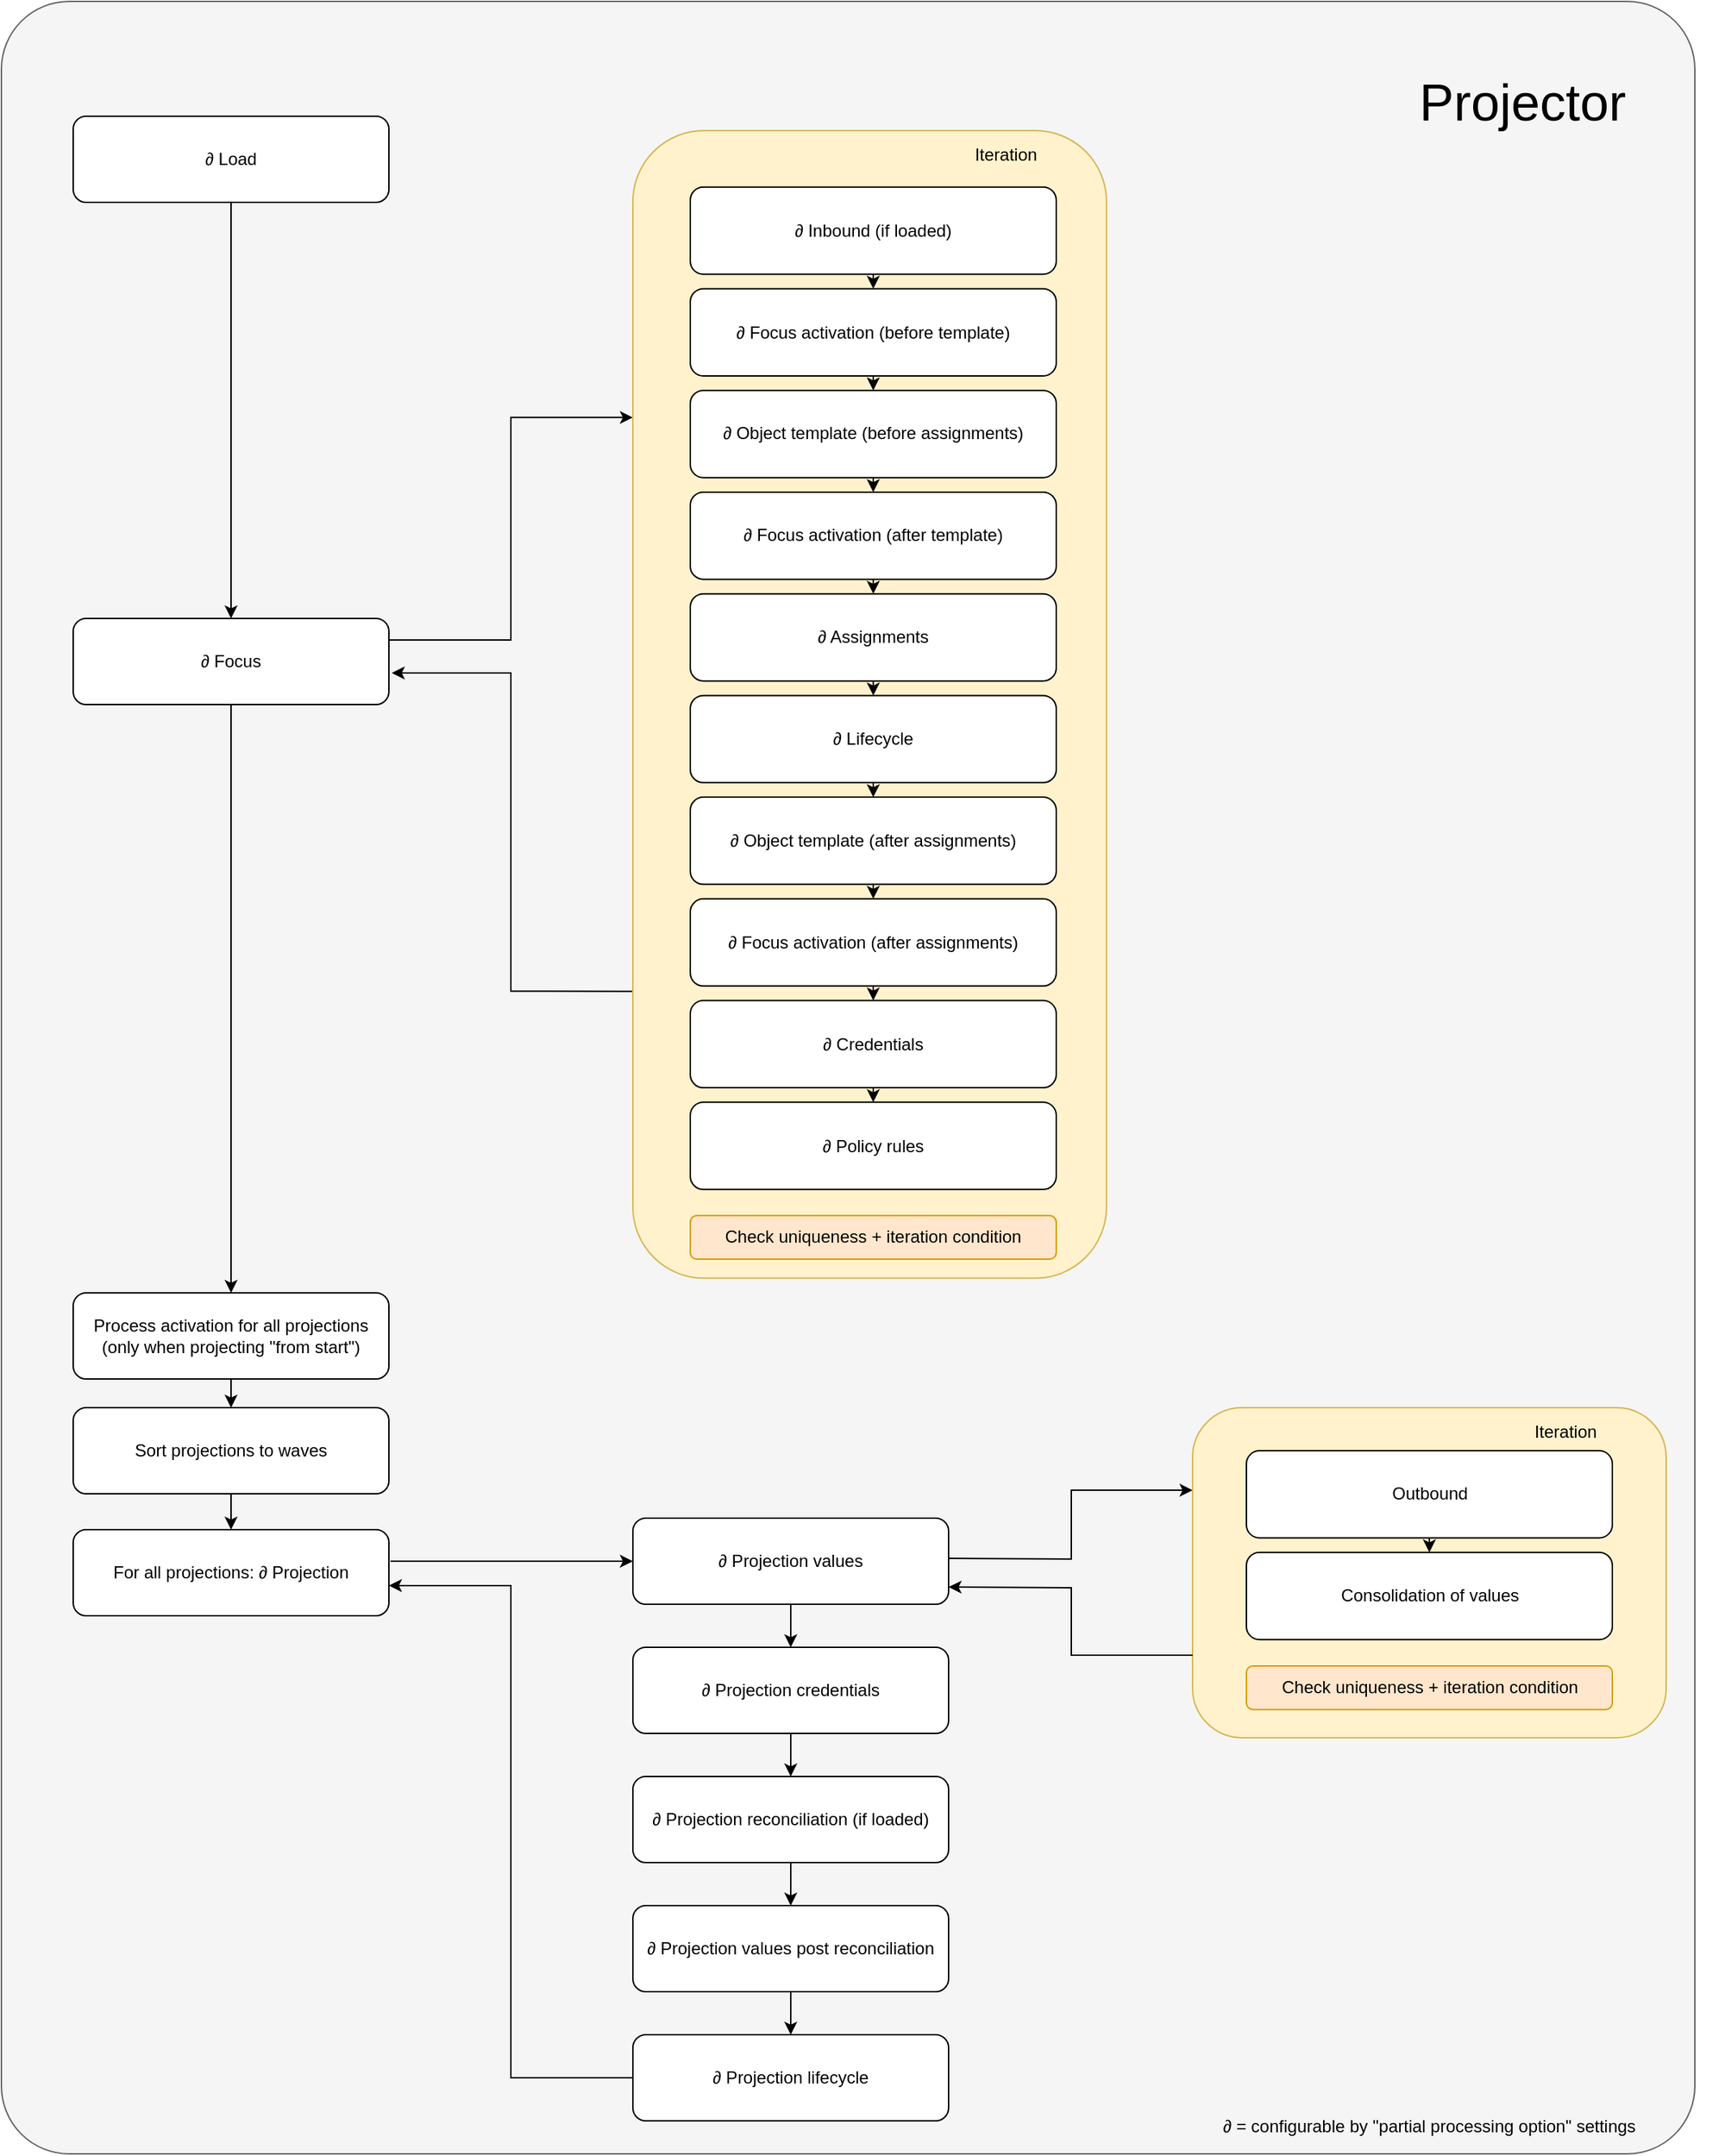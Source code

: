 <mxfile version="13.3.5" type="device" pages="3"><diagram id="obdFa9iFQRkvM_pcALxn" name="Projector"><mxGraphModel dx="2062" dy="2009" grid="1" gridSize="10" guides="1" tooltips="1" connect="1" arrows="1" fold="1" page="1" pageScale="1" pageWidth="1169" pageHeight="827" math="1" shadow="0"><root><mxCell id="0"/><mxCell id="1" parent="0"/><mxCell id="uuI-dw70wpJlVS4JJ8Do-98" value="" style="rounded=1;whiteSpace=wrap;html=1;fillColor=#f5f5f5;strokeColor=#666666;fontColor=#333333;arcSize=4;" parent="1" vertex="1"><mxGeometry x="20" y="-230" width="1180" height="1500" as="geometry"/></mxCell><mxCell id="uuI-dw70wpJlVS4JJ8Do-31" style="edgeStyle=orthogonalEdgeStyle;rounded=0;orthogonalLoop=1;jettySize=auto;html=1;exitX=0.5;exitY=1;exitDx=0;exitDy=0;entryX=0.5;entryY=0;entryDx=0;entryDy=0;" parent="1" source="NQfGy0NSz08ZfzzRO2TQ-1" target="uuI-dw70wpJlVS4JJ8Do-2" edge="1"><mxGeometry relative="1" as="geometry"/></mxCell><object label="∂ Load" method="contextLoader.load" id="NQfGy0NSz08ZfzzRO2TQ-1"><mxCell style="rounded=1;whiteSpace=wrap;html=1;" parent="1" vertex="1"><mxGeometry x="70" y="-150" width="220" height="60" as="geometry"/></mxCell></object><mxCell id="uuI-dw70wpJlVS4JJ8Do-36" style="edgeStyle=orthogonalEdgeStyle;rounded=0;orthogonalLoop=1;jettySize=auto;html=1;entryX=0;entryY=0.25;entryDx=0;entryDy=0;exitX=1;exitY=0.25;exitDx=0;exitDy=0;" parent="1" source="uuI-dw70wpJlVS4JJ8Do-2" target="uuI-dw70wpJlVS4JJ8Do-32" edge="1"><mxGeometry relative="1" as="geometry"/></mxCell><mxCell id="uuI-dw70wpJlVS4JJ8Do-94" style="edgeStyle=orthogonalEdgeStyle;rounded=0;orthogonalLoop=1;jettySize=auto;html=1;exitX=0.5;exitY=1;exitDx=0;exitDy=0;entryX=0.5;entryY=0;entryDx=0;entryDy=0;" parent="1" source="uuI-dw70wpJlVS4JJ8Do-2" target="uuI-dw70wpJlVS4JJ8Do-42" edge="1"><mxGeometry relative="1" as="geometry"/></mxCell><object label="∂ Focus" method="focusProcessor.processFocus" id="uuI-dw70wpJlVS4JJ8Do-2"><mxCell style="rounded=1;whiteSpace=wrap;html=1;" parent="1" vertex="1"><mxGeometry x="70" y="200" width="220" height="60" as="geometry"/></mxCell></object><mxCell id="uuI-dw70wpJlVS4JJ8Do-96" style="edgeStyle=orthogonalEdgeStyle;rounded=0;orthogonalLoop=1;jettySize=auto;html=1;exitX=0.5;exitY=1;exitDx=0;exitDy=0;entryX=0.5;entryY=0;entryDx=0;entryDy=0;" parent="1" source="uuI-dw70wpJlVS4JJ8Do-3" target="uuI-dw70wpJlVS4JJ8Do-6" edge="1"><mxGeometry relative="1" as="geometry"/></mxCell><object label="Sort projections to waves" method="focusProcessor.processFocus" id="uuI-dw70wpJlVS4JJ8Do-3"><mxCell style="rounded=1;whiteSpace=wrap;html=1;" parent="1" vertex="1"><mxGeometry x="70" y="750" width="220" height="60" as="geometry"/></mxCell></object><mxCell id="uuI-dw70wpJlVS4JJ8Do-77" style="edgeStyle=orthogonalEdgeStyle;rounded=0;orthogonalLoop=1;jettySize=auto;html=1;exitX=1.005;exitY=0.367;exitDx=0;exitDy=0;entryX=0;entryY=0.5;entryDx=0;entryDy=0;exitPerimeter=0;" parent="1" source="uuI-dw70wpJlVS4JJ8Do-6" target="uuI-dw70wpJlVS4JJ8Do-43" edge="1"><mxGeometry relative="1" as="geometry"/></mxCell><object label="For all projections: ∂ Projection" method="focusProcessor.processFocus" id="uuI-dw70wpJlVS4JJ8Do-6"><mxCell style="rounded=1;whiteSpace=wrap;html=1;" parent="1" vertex="1"><mxGeometry x="70" y="835" width="220" height="60" as="geometry"/></mxCell></object><mxCell id="uuI-dw70wpJlVS4JJ8Do-37" style="edgeStyle=orthogonalEdgeStyle;rounded=0;orthogonalLoop=1;jettySize=auto;html=1;entryX=1.009;entryY=0.633;entryDx=0;entryDy=0;entryPerimeter=0;exitX=0;exitY=0.75;exitDx=0;exitDy=0;" parent="1" source="uuI-dw70wpJlVS4JJ8Do-32" target="uuI-dw70wpJlVS4JJ8Do-2" edge="1"><mxGeometry relative="1" as="geometry"/></mxCell><mxCell id="uuI-dw70wpJlVS4JJ8Do-39" value="" style="group" parent="1" vertex="1" connectable="0"><mxGeometry x="460" y="-140" width="330" height="820" as="geometry"/></mxCell><mxCell id="uuI-dw70wpJlVS4JJ8Do-35" value="" style="group" parent="uuI-dw70wpJlVS4JJ8Do-39" vertex="1" connectable="0"><mxGeometry width="330" height="820" as="geometry"/></mxCell><object label="" method="focusProcessor.processFocus" id="uuI-dw70wpJlVS4JJ8Do-32"><mxCell style="rounded=1;whiteSpace=wrap;html=1;fillColor=#fff2cc;strokeColor=#d6b656;" parent="uuI-dw70wpJlVS4JJ8Do-35" vertex="1"><mxGeometry width="330" height="799.753" as="geometry"/></mxCell></object><mxCell id="uuI-dw70wpJlVS4JJ8Do-34" value="Iteration" style="text;html=1;strokeColor=none;fillColor=none;align=center;verticalAlign=middle;whiteSpace=wrap;rounded=0;" parent="uuI-dw70wpJlVS4JJ8Do-35" vertex="1"><mxGeometry x="240" y="7" width="40" height="20.247" as="geometry"/></mxCell><mxCell id="uuI-dw70wpJlVS4JJ8Do-33" style="edgeStyle=orthogonalEdgeStyle;rounded=0;orthogonalLoop=1;jettySize=auto;html=1;exitX=0.5;exitY=1;exitDx=0;exitDy=0;" parent="uuI-dw70wpJlVS4JJ8Do-35" source="uuI-dw70wpJlVS4JJ8Do-32" target="uuI-dw70wpJlVS4JJ8Do-32" edge="1"><mxGeometry relative="1" as="geometry"/></mxCell><object label="Check uniqueness + iteration condition" method="focusProcessor.processFocus" id="uuI-dw70wpJlVS4JJ8Do-40"><mxCell style="rounded=1;whiteSpace=wrap;html=1;fillColor=#ffe6cc;strokeColor=#d79b00;" parent="uuI-dw70wpJlVS4JJ8Do-35" vertex="1"><mxGeometry x="40" y="756.136" width="255" height="30.37" as="geometry"/></mxCell></object><object label="∂ Inbound (if loaded)" method="focusProcessor.processFocus" id="uuI-dw70wpJlVS4JJ8Do-9"><mxCell style="rounded=1;whiteSpace=wrap;html=1;" parent="uuI-dw70wpJlVS4JJ8Do-39" vertex="1"><mxGeometry x="40" y="39.37" width="255" height="60.741" as="geometry"/></mxCell></object><object label="∂ Assignments" method="focusProcessor.processFocus" id="uuI-dw70wpJlVS4JJ8Do-10"><mxCell style="rounded=1;whiteSpace=wrap;html=1;" parent="uuI-dw70wpJlVS4JJ8Do-39" vertex="1"><mxGeometry x="40" y="322.827" width="255" height="60.741" as="geometry"/></mxCell></object><object label="∂ Object template (before assignments)" method="focusProcessor.processFocus" id="uuI-dw70wpJlVS4JJ8Do-11"><mxCell style="rounded=1;whiteSpace=wrap;html=1;" parent="uuI-dw70wpJlVS4JJ8Do-39" vertex="1"><mxGeometry x="40" y="181.099" width="255" height="60.741" as="geometry"/></mxCell></object><object label="∂ Focus activation (before template)" method="focusProcessor.processFocus" id="uuI-dw70wpJlVS4JJ8Do-12"><mxCell style="rounded=1;whiteSpace=wrap;html=1;" parent="uuI-dw70wpJlVS4JJ8Do-39" vertex="1"><mxGeometry x="40" y="110.235" width="255" height="60.741" as="geometry"/></mxCell></object><object label="∂ Focus activation (after template)" method="focusProcessor.processFocus" id="uuI-dw70wpJlVS4JJ8Do-13"><mxCell style="rounded=1;whiteSpace=wrap;html=1;" parent="uuI-dw70wpJlVS4JJ8Do-39" vertex="1"><mxGeometry x="40" y="251.963" width="255" height="60.741" as="geometry"/></mxCell></object><object label="∂ Lifecycle" method="focusProcessor.processFocus" id="uuI-dw70wpJlVS4JJ8Do-14"><mxCell style="rounded=1;whiteSpace=wrap;html=1;" parent="uuI-dw70wpJlVS4JJ8Do-39" vertex="1"><mxGeometry x="40" y="393.691" width="255" height="60.741" as="geometry"/></mxCell></object><object label="∂ Object template (after assignments)" method="focusProcessor.processFocus" id="uuI-dw70wpJlVS4JJ8Do-15"><mxCell style="rounded=1;whiteSpace=wrap;html=1;" parent="uuI-dw70wpJlVS4JJ8Do-39" vertex="1"><mxGeometry x="40" y="464.556" width="255" height="60.741" as="geometry"/></mxCell></object><object label="∂ Focus activation (after assignments)" method="focusProcessor.processFocus" id="uuI-dw70wpJlVS4JJ8Do-16"><mxCell style="rounded=1;whiteSpace=wrap;html=1;" parent="uuI-dw70wpJlVS4JJ8Do-39" vertex="1"><mxGeometry x="40" y="535.42" width="255" height="60.741" as="geometry"/></mxCell></object><object label="∂ Credentials" method="focusProcessor.processFocus" id="uuI-dw70wpJlVS4JJ8Do-18"><mxCell style="rounded=1;whiteSpace=wrap;html=1;" parent="uuI-dw70wpJlVS4JJ8Do-39" vertex="1"><mxGeometry x="40" y="606.284" width="255" height="60.741" as="geometry"/></mxCell></object><object label="∂ Policy rules" method="focusProcessor.processFocus" id="uuI-dw70wpJlVS4JJ8Do-19"><mxCell style="rounded=1;whiteSpace=wrap;html=1;" parent="uuI-dw70wpJlVS4JJ8Do-39" vertex="1"><mxGeometry x="40" y="677.148" width="255" height="60.741" as="geometry"/></mxCell></object><mxCell id="uuI-dw70wpJlVS4JJ8Do-21" style="edgeStyle=orthogonalEdgeStyle;rounded=0;orthogonalLoop=1;jettySize=auto;html=1;exitX=0.5;exitY=1;exitDx=0;exitDy=0;entryX=0.5;entryY=0;entryDx=0;entryDy=0;" parent="uuI-dw70wpJlVS4JJ8Do-39" source="uuI-dw70wpJlVS4JJ8Do-9" target="uuI-dw70wpJlVS4JJ8Do-12" edge="1"><mxGeometry relative="1" as="geometry"/></mxCell><mxCell id="uuI-dw70wpJlVS4JJ8Do-22" style="edgeStyle=orthogonalEdgeStyle;rounded=0;orthogonalLoop=1;jettySize=auto;html=1;exitX=0.5;exitY=1;exitDx=0;exitDy=0;entryX=0.5;entryY=0;entryDx=0;entryDy=0;" parent="uuI-dw70wpJlVS4JJ8Do-39" source="uuI-dw70wpJlVS4JJ8Do-12" target="uuI-dw70wpJlVS4JJ8Do-11" edge="1"><mxGeometry relative="1" as="geometry"/></mxCell><mxCell id="uuI-dw70wpJlVS4JJ8Do-23" style="edgeStyle=orthogonalEdgeStyle;rounded=0;orthogonalLoop=1;jettySize=auto;html=1;exitX=0.5;exitY=1;exitDx=0;exitDy=0;entryX=0.5;entryY=0;entryDx=0;entryDy=0;" parent="uuI-dw70wpJlVS4JJ8Do-39" source="uuI-dw70wpJlVS4JJ8Do-11" target="uuI-dw70wpJlVS4JJ8Do-13" edge="1"><mxGeometry relative="1" as="geometry"/></mxCell><mxCell id="uuI-dw70wpJlVS4JJ8Do-24" style="edgeStyle=orthogonalEdgeStyle;rounded=0;orthogonalLoop=1;jettySize=auto;html=1;exitX=0.5;exitY=1;exitDx=0;exitDy=0;entryX=0.5;entryY=0;entryDx=0;entryDy=0;" parent="uuI-dw70wpJlVS4JJ8Do-39" source="uuI-dw70wpJlVS4JJ8Do-13" target="uuI-dw70wpJlVS4JJ8Do-10" edge="1"><mxGeometry relative="1" as="geometry"/></mxCell><mxCell id="uuI-dw70wpJlVS4JJ8Do-25" style="edgeStyle=orthogonalEdgeStyle;rounded=0;orthogonalLoop=1;jettySize=auto;html=1;exitX=0.5;exitY=1;exitDx=0;exitDy=0;entryX=0.5;entryY=0;entryDx=0;entryDy=0;" parent="uuI-dw70wpJlVS4JJ8Do-39" source="uuI-dw70wpJlVS4JJ8Do-10" target="uuI-dw70wpJlVS4JJ8Do-14" edge="1"><mxGeometry relative="1" as="geometry"/></mxCell><mxCell id="uuI-dw70wpJlVS4JJ8Do-26" style="edgeStyle=orthogonalEdgeStyle;rounded=0;orthogonalLoop=1;jettySize=auto;html=1;exitX=0.5;exitY=1;exitDx=0;exitDy=0;entryX=0.5;entryY=0;entryDx=0;entryDy=0;" parent="uuI-dw70wpJlVS4JJ8Do-39" source="uuI-dw70wpJlVS4JJ8Do-14" target="uuI-dw70wpJlVS4JJ8Do-15" edge="1"><mxGeometry relative="1" as="geometry"/></mxCell><mxCell id="uuI-dw70wpJlVS4JJ8Do-27" style="edgeStyle=orthogonalEdgeStyle;rounded=0;orthogonalLoop=1;jettySize=auto;html=1;exitX=0.5;exitY=1;exitDx=0;exitDy=0;entryX=0.5;entryY=0;entryDx=0;entryDy=0;" parent="uuI-dw70wpJlVS4JJ8Do-39" source="uuI-dw70wpJlVS4JJ8Do-15" target="uuI-dw70wpJlVS4JJ8Do-16" edge="1"><mxGeometry relative="1" as="geometry"/></mxCell><mxCell id="uuI-dw70wpJlVS4JJ8Do-28" style="edgeStyle=orthogonalEdgeStyle;rounded=0;orthogonalLoop=1;jettySize=auto;html=1;exitX=0.5;exitY=1;exitDx=0;exitDy=0;entryX=0.5;entryY=0;entryDx=0;entryDy=0;" parent="uuI-dw70wpJlVS4JJ8Do-39" source="uuI-dw70wpJlVS4JJ8Do-16" target="uuI-dw70wpJlVS4JJ8Do-18" edge="1"><mxGeometry relative="1" as="geometry"/></mxCell><mxCell id="uuI-dw70wpJlVS4JJ8Do-29" style="edgeStyle=orthogonalEdgeStyle;rounded=0;orthogonalLoop=1;jettySize=auto;html=1;exitX=0.5;exitY=1;exitDx=0;exitDy=0;entryX=0.5;entryY=0;entryDx=0;entryDy=0;" parent="uuI-dw70wpJlVS4JJ8Do-39" source="uuI-dw70wpJlVS4JJ8Do-18" target="uuI-dw70wpJlVS4JJ8Do-19" edge="1"><mxGeometry relative="1" as="geometry"/></mxCell><mxCell id="uuI-dw70wpJlVS4JJ8Do-95" style="edgeStyle=orthogonalEdgeStyle;rounded=0;orthogonalLoop=1;jettySize=auto;html=1;exitX=0.5;exitY=1;exitDx=0;exitDy=0;entryX=0.5;entryY=0;entryDx=0;entryDy=0;" parent="1" source="uuI-dw70wpJlVS4JJ8Do-42" target="uuI-dw70wpJlVS4JJ8Do-3" edge="1"><mxGeometry relative="1" as="geometry"/></mxCell><object label="&lt;div&gt;Process activation for all projections&lt;br&gt;(only when projecting &quot;from start&quot;)&lt;br&gt;&lt;/div&gt;" method="focusProcessor.processFocus" id="uuI-dw70wpJlVS4JJ8Do-42"><mxCell style="rounded=1;whiteSpace=wrap;html=1;" parent="1" vertex="1"><mxGeometry x="70" y="670" width="220" height="60" as="geometry"/></mxCell></object><mxCell id="uuI-dw70wpJlVS4JJ8Do-75" style="edgeStyle=orthogonalEdgeStyle;rounded=0;orthogonalLoop=1;jettySize=auto;html=1;entryX=0;entryY=0.25;entryDx=0;entryDy=0;" parent="1" target="uuI-dw70wpJlVS4JJ8Do-46" edge="1"><mxGeometry relative="1" as="geometry"><mxPoint x="680" y="855" as="sourcePoint"/></mxGeometry></mxCell><mxCell id="uuI-dw70wpJlVS4JJ8Do-88" style="edgeStyle=orthogonalEdgeStyle;rounded=0;orthogonalLoop=1;jettySize=auto;html=1;exitX=0.5;exitY=1;exitDx=0;exitDy=0;" parent="1" source="uuI-dw70wpJlVS4JJ8Do-43" target="uuI-dw70wpJlVS4JJ8Do-80" edge="1"><mxGeometry relative="1" as="geometry"/></mxCell><object label="∂ Projection values" method="focusProcessor.processFocus" id="uuI-dw70wpJlVS4JJ8Do-43"><mxCell style="rounded=1;whiteSpace=wrap;html=1;" parent="1" vertex="1"><mxGeometry x="460" y="827" width="220" height="60" as="geometry"/></mxCell></object><mxCell id="uuI-dw70wpJlVS4JJ8Do-74" value="" style="group" parent="1" vertex="1" connectable="0"><mxGeometry x="850" y="750" width="330" height="230" as="geometry"/></mxCell><mxCell id="uuI-dw70wpJlVS4JJ8Do-71" value="" style="group" parent="uuI-dw70wpJlVS4JJ8Do-74" vertex="1" connectable="0"><mxGeometry width="330" height="230" as="geometry"/></mxCell><object label="" method="focusProcessor.processFocus" id="uuI-dw70wpJlVS4JJ8Do-46"><mxCell style="rounded=1;whiteSpace=wrap;html=1;fillColor=#fff2cc;strokeColor=#d6b656;" parent="uuI-dw70wpJlVS4JJ8Do-71" vertex="1"><mxGeometry width="330" height="230" as="geometry"/></mxCell></object><mxCell id="uuI-dw70wpJlVS4JJ8Do-47" value="Iteration" style="text;html=1;strokeColor=none;fillColor=none;align=center;verticalAlign=middle;whiteSpace=wrap;rounded=0;" parent="uuI-dw70wpJlVS4JJ8Do-71" vertex="1"><mxGeometry x="240" y="7" width="40" height="20.247" as="geometry"/></mxCell><object label="Check uniqueness + iteration condition" method="focusProcessor.processFocus" id="uuI-dw70wpJlVS4JJ8Do-49"><mxCell style="rounded=1;whiteSpace=wrap;html=1;fillColor=#ffe6cc;strokeColor=#d79b00;" parent="uuI-dw70wpJlVS4JJ8Do-71" vertex="1"><mxGeometry x="37.5" y="179.996" width="255" height="30.37" as="geometry"/></mxCell></object><mxCell id="uuI-dw70wpJlVS4JJ8Do-48" style="edgeStyle=orthogonalEdgeStyle;rounded=0;orthogonalLoop=1;jettySize=auto;html=1;exitX=0.5;exitY=1;exitDx=0;exitDy=0;" parent="uuI-dw70wpJlVS4JJ8Do-71" source="uuI-dw70wpJlVS4JJ8Do-46" target="uuI-dw70wpJlVS4JJ8Do-46" edge="1"><mxGeometry relative="1" as="geometry"/></mxCell><object label="Outbound" method="focusProcessor.processFocus" id="uuI-dw70wpJlVS4JJ8Do-50"><mxCell style="rounded=1;whiteSpace=wrap;html=1;" parent="uuI-dw70wpJlVS4JJ8Do-71" vertex="1"><mxGeometry x="37.5" y="30.0" width="255" height="60.741" as="geometry"/></mxCell></object><object label="Consolidation of values" method="focusProcessor.processFocus" id="uuI-dw70wpJlVS4JJ8Do-53"><mxCell style="rounded=1;whiteSpace=wrap;html=1;" parent="uuI-dw70wpJlVS4JJ8Do-71" vertex="1"><mxGeometry x="37.5" y="100.865" width="255" height="60.741" as="geometry"/></mxCell></object><mxCell id="uuI-dw70wpJlVS4JJ8Do-60" style="edgeStyle=orthogonalEdgeStyle;rounded=0;orthogonalLoop=1;jettySize=auto;html=1;exitX=0.5;exitY=1;exitDx=0;exitDy=0;entryX=0.5;entryY=0;entryDx=0;entryDy=0;" parent="uuI-dw70wpJlVS4JJ8Do-71" source="uuI-dw70wpJlVS4JJ8Do-50" target="uuI-dw70wpJlVS4JJ8Do-53" edge="1"><mxGeometry relative="1" as="geometry"/></mxCell><mxCell id="uuI-dw70wpJlVS4JJ8Do-76" style="edgeStyle=orthogonalEdgeStyle;rounded=0;orthogonalLoop=1;jettySize=auto;html=1;exitX=0;exitY=0.75;exitDx=0;exitDy=0;" parent="1" source="uuI-dw70wpJlVS4JJ8Do-46" edge="1"><mxGeometry relative="1" as="geometry"><mxPoint x="680" y="875" as="targetPoint"/></mxGeometry></mxCell><mxCell id="uuI-dw70wpJlVS4JJ8Do-92" style="edgeStyle=orthogonalEdgeStyle;rounded=0;orthogonalLoop=1;jettySize=auto;html=1;exitX=0.5;exitY=1;exitDx=0;exitDy=0;entryX=0.5;entryY=0;entryDx=0;entryDy=0;" parent="1" source="uuI-dw70wpJlVS4JJ8Do-78" target="uuI-dw70wpJlVS4JJ8Do-86" edge="1"><mxGeometry relative="1" as="geometry"/></mxCell><object label="∂ Projection reconciliation (if loaded)" method="focusProcessor.processFocus" id="uuI-dw70wpJlVS4JJ8Do-78"><mxCell style="rounded=1;whiteSpace=wrap;html=1;" parent="1" vertex="1"><mxGeometry x="460" y="1007" width="220" height="60" as="geometry"/></mxCell></object><mxCell id="uuI-dw70wpJlVS4JJ8Do-89" style="edgeStyle=orthogonalEdgeStyle;rounded=0;orthogonalLoop=1;jettySize=auto;html=1;exitX=0.5;exitY=1;exitDx=0;exitDy=0;entryX=0.5;entryY=0;entryDx=0;entryDy=0;" parent="1" source="uuI-dw70wpJlVS4JJ8Do-80" target="uuI-dw70wpJlVS4JJ8Do-78" edge="1"><mxGeometry relative="1" as="geometry"/></mxCell><object label="∂ Projection credentials" method="focusProcessor.processFocus" id="uuI-dw70wpJlVS4JJ8Do-80"><mxCell style="rounded=1;whiteSpace=wrap;html=1;" parent="1" vertex="1"><mxGeometry x="460" y="917" width="220" height="60" as="geometry"/></mxCell></object><mxCell id="uuI-dw70wpJlVS4JJ8Do-90" style="edgeStyle=orthogonalEdgeStyle;rounded=0;orthogonalLoop=1;jettySize=auto;html=1;exitX=0.5;exitY=1;exitDx=0;exitDy=0;entryX=0.5;entryY=0;entryDx=0;entryDy=0;" parent="1" source="uuI-dw70wpJlVS4JJ8Do-86" target="uuI-dw70wpJlVS4JJ8Do-87" edge="1"><mxGeometry relative="1" as="geometry"/></mxCell><object label="∂ Projection values post reconciliation" method="focusProcessor.processFocus" id="uuI-dw70wpJlVS4JJ8Do-86"><mxCell style="rounded=1;whiteSpace=wrap;html=1;" parent="1" vertex="1"><mxGeometry x="460" y="1097" width="220" height="60" as="geometry"/></mxCell></object><mxCell id="uuI-dw70wpJlVS4JJ8Do-93" style="edgeStyle=orthogonalEdgeStyle;rounded=0;orthogonalLoop=1;jettySize=auto;html=1;exitX=0;exitY=0.5;exitDx=0;exitDy=0;entryX=1;entryY=0.65;entryDx=0;entryDy=0;entryPerimeter=0;" parent="1" source="uuI-dw70wpJlVS4JJ8Do-87" target="uuI-dw70wpJlVS4JJ8Do-6" edge="1"><mxGeometry relative="1" as="geometry"/></mxCell><object label="∂ Projection lifecycle" method="focusProcessor.processFocus" id="uuI-dw70wpJlVS4JJ8Do-87"><mxCell style="rounded=1;whiteSpace=wrap;html=1;" parent="1" vertex="1"><mxGeometry x="460" y="1187" width="220" height="60" as="geometry"/></mxCell></object><mxCell id="uuI-dw70wpJlVS4JJ8Do-99" value="&lt;font style=&quot;font-size: 36px&quot;&gt;Projector&lt;/font&gt;" style="text;html=1;strokeColor=none;fillColor=none;align=center;verticalAlign=middle;whiteSpace=wrap;rounded=0;" parent="1" vertex="1"><mxGeometry x="940" y="-200" width="280" height="80" as="geometry"/></mxCell><mxCell id="uuI-dw70wpJlVS4JJ8Do-167" value="∂ = configurable by &quot;partial processing option&quot; settings" style="text;html=1;strokeColor=none;fillColor=none;align=center;verticalAlign=middle;whiteSpace=wrap;rounded=0;" parent="1" vertex="1"><mxGeometry x="850" y="1241" width="330" height="20" as="geometry"/></mxCell></root></mxGraphModel></diagram><diagram name="Projector with mappings" id="DQvuyOeqpuSr1vBQfl7Q"><mxGraphModel dx="2062" dy="2009" grid="1" gridSize="10" guides="1" tooltips="1" connect="1" arrows="1" fold="1" page="1" pageScale="1" pageWidth="1169" pageHeight="827" math="1" shadow="0"><root><mxCell id="At6--5v1YiT9gpr1bv_p-0"/><mxCell id="At6--5v1YiT9gpr1bv_p-1" parent="At6--5v1YiT9gpr1bv_p-0"/><mxCell id="At6--5v1YiT9gpr1bv_p-2" value="" style="rounded=1;whiteSpace=wrap;html=1;fillColor=#f5f5f5;strokeColor=#666666;fontColor=#333333;arcSize=4;" vertex="1" parent="At6--5v1YiT9gpr1bv_p-1"><mxGeometry x="20" y="-230" width="1180" height="1500" as="geometry"/></mxCell><mxCell id="At6--5v1YiT9gpr1bv_p-3" style="edgeStyle=orthogonalEdgeStyle;rounded=0;orthogonalLoop=1;jettySize=auto;html=1;exitX=0.5;exitY=1;exitDx=0;exitDy=0;entryX=0.5;entryY=0;entryDx=0;entryDy=0;" edge="1" parent="At6--5v1YiT9gpr1bv_p-1" source="At6--5v1YiT9gpr1bv_p-4" target="At6--5v1YiT9gpr1bv_p-7"><mxGeometry relative="1" as="geometry"/></mxCell><object label="∂ Load" method="contextLoader.load" id="At6--5v1YiT9gpr1bv_p-4"><mxCell style="rounded=1;whiteSpace=wrap;html=1;" vertex="1" parent="At6--5v1YiT9gpr1bv_p-1"><mxGeometry x="70" y="-150" width="220" height="60" as="geometry"/></mxCell></object><mxCell id="At6--5v1YiT9gpr1bv_p-5" style="edgeStyle=orthogonalEdgeStyle;rounded=0;orthogonalLoop=1;jettySize=auto;html=1;entryX=0;entryY=0.25;entryDx=0;entryDy=0;exitX=1;exitY=0.25;exitDx=0;exitDy=0;" edge="1" parent="At6--5v1YiT9gpr1bv_p-1" source="At6--5v1YiT9gpr1bv_p-7" target="At6--5v1YiT9gpr1bv_p-15"><mxGeometry relative="1" as="geometry"/></mxCell><mxCell id="At6--5v1YiT9gpr1bv_p-6" style="edgeStyle=orthogonalEdgeStyle;rounded=0;orthogonalLoop=1;jettySize=auto;html=1;exitX=0.5;exitY=1;exitDx=0;exitDy=0;entryX=0.5;entryY=0;entryDx=0;entryDy=0;" edge="1" parent="At6--5v1YiT9gpr1bv_p-1" source="At6--5v1YiT9gpr1bv_p-7" target="At6--5v1YiT9gpr1bv_p-39"><mxGeometry relative="1" as="geometry"/></mxCell><object label="∂ Focus" method="focusProcessor.processFocus" id="At6--5v1YiT9gpr1bv_p-7"><mxCell style="rounded=1;whiteSpace=wrap;html=1;" vertex="1" parent="At6--5v1YiT9gpr1bv_p-1"><mxGeometry x="70" y="200" width="220" height="60" as="geometry"/></mxCell></object><mxCell id="At6--5v1YiT9gpr1bv_p-8" style="edgeStyle=orthogonalEdgeStyle;rounded=0;orthogonalLoop=1;jettySize=auto;html=1;exitX=0.5;exitY=1;exitDx=0;exitDy=0;entryX=0.5;entryY=0;entryDx=0;entryDy=0;" edge="1" parent="At6--5v1YiT9gpr1bv_p-1" source="At6--5v1YiT9gpr1bv_p-9" target="At6--5v1YiT9gpr1bv_p-11"><mxGeometry relative="1" as="geometry"/></mxCell><object label="Sort projections to waves" method="focusProcessor.processFocus" id="At6--5v1YiT9gpr1bv_p-9"><mxCell style="rounded=1;whiteSpace=wrap;html=1;" vertex="1" parent="At6--5v1YiT9gpr1bv_p-1"><mxGeometry x="70" y="750" width="220" height="60" as="geometry"/></mxCell></object><mxCell id="At6--5v1YiT9gpr1bv_p-10" style="edgeStyle=orthogonalEdgeStyle;rounded=0;orthogonalLoop=1;jettySize=auto;html=1;exitX=1.005;exitY=0.367;exitDx=0;exitDy=0;entryX=0;entryY=0.5;entryDx=0;entryDy=0;exitPerimeter=0;" edge="1" parent="At6--5v1YiT9gpr1bv_p-1" source="At6--5v1YiT9gpr1bv_p-11" target="At6--5v1YiT9gpr1bv_p-42"><mxGeometry relative="1" as="geometry"/></mxCell><object label="For all projections: ∂ Projection" method="focusProcessor.processFocus" id="At6--5v1YiT9gpr1bv_p-11"><mxCell style="rounded=1;whiteSpace=wrap;html=1;" vertex="1" parent="At6--5v1YiT9gpr1bv_p-1"><mxGeometry x="70" y="835" width="220" height="60" as="geometry"/></mxCell></object><mxCell id="At6--5v1YiT9gpr1bv_p-12" style="edgeStyle=orthogonalEdgeStyle;rounded=0;orthogonalLoop=1;jettySize=auto;html=1;entryX=1.009;entryY=0.633;entryDx=0;entryDy=0;entryPerimeter=0;exitX=0;exitY=0.75;exitDx=0;exitDy=0;" edge="1" parent="At6--5v1YiT9gpr1bv_p-1" source="At6--5v1YiT9gpr1bv_p-15" target="At6--5v1YiT9gpr1bv_p-7"><mxGeometry relative="1" as="geometry"/></mxCell><mxCell id="At6--5v1YiT9gpr1bv_p-13" value="" style="group" vertex="1" connectable="0" parent="At6--5v1YiT9gpr1bv_p-1"><mxGeometry x="460" y="-140" width="330" height="820" as="geometry"/></mxCell><mxCell id="At6--5v1YiT9gpr1bv_p-14" value="" style="group" vertex="1" connectable="0" parent="At6--5v1YiT9gpr1bv_p-13"><mxGeometry width="330" height="820" as="geometry"/></mxCell><object label="" method="focusProcessor.processFocus" id="At6--5v1YiT9gpr1bv_p-15"><mxCell style="rounded=1;whiteSpace=wrap;html=1;fillColor=#fff2cc;strokeColor=#d6b656;" vertex="1" parent="At6--5v1YiT9gpr1bv_p-14"><mxGeometry width="330" height="799.753" as="geometry"/></mxCell></object><mxCell id="At6--5v1YiT9gpr1bv_p-16" value="Iteration" style="text;html=1;strokeColor=none;fillColor=none;align=center;verticalAlign=middle;whiteSpace=wrap;rounded=0;" vertex="1" parent="At6--5v1YiT9gpr1bv_p-14"><mxGeometry x="240" y="7" width="40" height="20.247" as="geometry"/></mxCell><mxCell id="At6--5v1YiT9gpr1bv_p-17" style="edgeStyle=orthogonalEdgeStyle;rounded=0;orthogonalLoop=1;jettySize=auto;html=1;exitX=0.5;exitY=1;exitDx=0;exitDy=0;" edge="1" parent="At6--5v1YiT9gpr1bv_p-14" source="At6--5v1YiT9gpr1bv_p-15" target="At6--5v1YiT9gpr1bv_p-15"><mxGeometry relative="1" as="geometry"/></mxCell><object label="Check uniqueness + iteration condition" method="focusProcessor.processFocus" id="At6--5v1YiT9gpr1bv_p-18"><mxCell style="rounded=1;whiteSpace=wrap;html=1;fillColor=#ffe6cc;strokeColor=#d79b00;" vertex="1" parent="At6--5v1YiT9gpr1bv_p-14"><mxGeometry x="40" y="756.136" width="255" height="30.37" as="geometry"/></mxCell></object><object label="∂ Inbound (if loaded)" method="focusProcessor.processFocus" id="At6--5v1YiT9gpr1bv_p-19"><mxCell style="rounded=1;whiteSpace=wrap;html=1;" vertex="1" parent="At6--5v1YiT9gpr1bv_p-13"><mxGeometry x="40" y="39.37" width="255" height="60.741" as="geometry"/></mxCell></object><object label="∂ Assignments" method="focusProcessor.processFocus" id="At6--5v1YiT9gpr1bv_p-20"><mxCell style="rounded=1;whiteSpace=wrap;html=1;" vertex="1" parent="At6--5v1YiT9gpr1bv_p-13"><mxGeometry x="40" y="322.827" width="255" height="60.741" as="geometry"/></mxCell></object><object label="∂ Object template (before assignments)" method="focusProcessor.processFocus" id="At6--5v1YiT9gpr1bv_p-21"><mxCell style="rounded=1;whiteSpace=wrap;html=1;" vertex="1" parent="At6--5v1YiT9gpr1bv_p-13"><mxGeometry x="40" y="181.099" width="255" height="60.741" as="geometry"/></mxCell></object><object label="∂ Focus activation (before template)" method="focusProcessor.processFocus" id="At6--5v1YiT9gpr1bv_p-22"><mxCell style="rounded=1;whiteSpace=wrap;html=1;" vertex="1" parent="At6--5v1YiT9gpr1bv_p-13"><mxGeometry x="40" y="110.235" width="255" height="60.741" as="geometry"/></mxCell></object><object label="∂ Focus activation (after template)" method="focusProcessor.processFocus" id="At6--5v1YiT9gpr1bv_p-23"><mxCell style="rounded=1;whiteSpace=wrap;html=1;" vertex="1" parent="At6--5v1YiT9gpr1bv_p-13"><mxGeometry x="40" y="251.963" width="255" height="60.741" as="geometry"/></mxCell></object><object label="∂ Lifecycle" method="focusProcessor.processFocus" id="At6--5v1YiT9gpr1bv_p-24"><mxCell style="rounded=1;whiteSpace=wrap;html=1;" vertex="1" parent="At6--5v1YiT9gpr1bv_p-13"><mxGeometry x="40" y="393.691" width="255" height="60.741" as="geometry"/></mxCell></object><object label="∂ Object template (after assignments)" method="focusProcessor.processFocus" id="At6--5v1YiT9gpr1bv_p-25"><mxCell style="rounded=1;whiteSpace=wrap;html=1;" vertex="1" parent="At6--5v1YiT9gpr1bv_p-13"><mxGeometry x="40" y="464.556" width="255" height="60.741" as="geometry"/></mxCell></object><object label="∂ Focus activation (after assignments)" method="focusProcessor.processFocus" id="At6--5v1YiT9gpr1bv_p-26"><mxCell style="rounded=1;whiteSpace=wrap;html=1;" vertex="1" parent="At6--5v1YiT9gpr1bv_p-13"><mxGeometry x="40" y="535.42" width="255" height="60.741" as="geometry"/></mxCell></object><object label="∂ Credentials" method="focusProcessor.processFocus" id="At6--5v1YiT9gpr1bv_p-27"><mxCell style="rounded=1;whiteSpace=wrap;html=1;" vertex="1" parent="At6--5v1YiT9gpr1bv_p-13"><mxGeometry x="40" y="606.284" width="255" height="60.741" as="geometry"/></mxCell></object><object label="∂ Policy rules" method="focusProcessor.processFocus" id="At6--5v1YiT9gpr1bv_p-28"><mxCell style="rounded=1;whiteSpace=wrap;html=1;" vertex="1" parent="At6--5v1YiT9gpr1bv_p-13"><mxGeometry x="40" y="677.148" width="255" height="60.741" as="geometry"/></mxCell></object><mxCell id="At6--5v1YiT9gpr1bv_p-29" style="edgeStyle=orthogonalEdgeStyle;rounded=0;orthogonalLoop=1;jettySize=auto;html=1;exitX=0.5;exitY=1;exitDx=0;exitDy=0;entryX=0.5;entryY=0;entryDx=0;entryDy=0;" edge="1" parent="At6--5v1YiT9gpr1bv_p-13" source="At6--5v1YiT9gpr1bv_p-19" target="At6--5v1YiT9gpr1bv_p-22"><mxGeometry relative="1" as="geometry"/></mxCell><mxCell id="At6--5v1YiT9gpr1bv_p-30" style="edgeStyle=orthogonalEdgeStyle;rounded=0;orthogonalLoop=1;jettySize=auto;html=1;exitX=0.5;exitY=1;exitDx=0;exitDy=0;entryX=0.5;entryY=0;entryDx=0;entryDy=0;" edge="1" parent="At6--5v1YiT9gpr1bv_p-13" source="At6--5v1YiT9gpr1bv_p-22" target="At6--5v1YiT9gpr1bv_p-21"><mxGeometry relative="1" as="geometry"/></mxCell><mxCell id="At6--5v1YiT9gpr1bv_p-31" style="edgeStyle=orthogonalEdgeStyle;rounded=0;orthogonalLoop=1;jettySize=auto;html=1;exitX=0.5;exitY=1;exitDx=0;exitDy=0;entryX=0.5;entryY=0;entryDx=0;entryDy=0;" edge="1" parent="At6--5v1YiT9gpr1bv_p-13" source="At6--5v1YiT9gpr1bv_p-21" target="At6--5v1YiT9gpr1bv_p-23"><mxGeometry relative="1" as="geometry"/></mxCell><mxCell id="At6--5v1YiT9gpr1bv_p-32" style="edgeStyle=orthogonalEdgeStyle;rounded=0;orthogonalLoop=1;jettySize=auto;html=1;exitX=0.5;exitY=1;exitDx=0;exitDy=0;entryX=0.5;entryY=0;entryDx=0;entryDy=0;" edge="1" parent="At6--5v1YiT9gpr1bv_p-13" source="At6--5v1YiT9gpr1bv_p-23" target="At6--5v1YiT9gpr1bv_p-20"><mxGeometry relative="1" as="geometry"/></mxCell><mxCell id="At6--5v1YiT9gpr1bv_p-33" style="edgeStyle=orthogonalEdgeStyle;rounded=0;orthogonalLoop=1;jettySize=auto;html=1;exitX=0.5;exitY=1;exitDx=0;exitDy=0;entryX=0.5;entryY=0;entryDx=0;entryDy=0;" edge="1" parent="At6--5v1YiT9gpr1bv_p-13" source="At6--5v1YiT9gpr1bv_p-20" target="At6--5v1YiT9gpr1bv_p-24"><mxGeometry relative="1" as="geometry"/></mxCell><mxCell id="At6--5v1YiT9gpr1bv_p-34" style="edgeStyle=orthogonalEdgeStyle;rounded=0;orthogonalLoop=1;jettySize=auto;html=1;exitX=0.5;exitY=1;exitDx=0;exitDy=0;entryX=0.5;entryY=0;entryDx=0;entryDy=0;" edge="1" parent="At6--5v1YiT9gpr1bv_p-13" source="At6--5v1YiT9gpr1bv_p-24" target="At6--5v1YiT9gpr1bv_p-25"><mxGeometry relative="1" as="geometry"/></mxCell><mxCell id="At6--5v1YiT9gpr1bv_p-35" style="edgeStyle=orthogonalEdgeStyle;rounded=0;orthogonalLoop=1;jettySize=auto;html=1;exitX=0.5;exitY=1;exitDx=0;exitDy=0;entryX=0.5;entryY=0;entryDx=0;entryDy=0;" edge="1" parent="At6--5v1YiT9gpr1bv_p-13" source="At6--5v1YiT9gpr1bv_p-25" target="At6--5v1YiT9gpr1bv_p-26"><mxGeometry relative="1" as="geometry"/></mxCell><mxCell id="At6--5v1YiT9gpr1bv_p-36" style="edgeStyle=orthogonalEdgeStyle;rounded=0;orthogonalLoop=1;jettySize=auto;html=1;exitX=0.5;exitY=1;exitDx=0;exitDy=0;entryX=0.5;entryY=0;entryDx=0;entryDy=0;" edge="1" parent="At6--5v1YiT9gpr1bv_p-13" source="At6--5v1YiT9gpr1bv_p-26" target="At6--5v1YiT9gpr1bv_p-27"><mxGeometry relative="1" as="geometry"/></mxCell><mxCell id="At6--5v1YiT9gpr1bv_p-37" style="edgeStyle=orthogonalEdgeStyle;rounded=0;orthogonalLoop=1;jettySize=auto;html=1;exitX=0.5;exitY=1;exitDx=0;exitDy=0;entryX=0.5;entryY=0;entryDx=0;entryDy=0;" edge="1" parent="At6--5v1YiT9gpr1bv_p-13" source="At6--5v1YiT9gpr1bv_p-27" target="At6--5v1YiT9gpr1bv_p-28"><mxGeometry relative="1" as="geometry"/></mxCell><mxCell id="At6--5v1YiT9gpr1bv_p-38" style="edgeStyle=orthogonalEdgeStyle;rounded=0;orthogonalLoop=1;jettySize=auto;html=1;exitX=0.5;exitY=1;exitDx=0;exitDy=0;entryX=0.5;entryY=0;entryDx=0;entryDy=0;" edge="1" parent="At6--5v1YiT9gpr1bv_p-1" source="At6--5v1YiT9gpr1bv_p-39" target="At6--5v1YiT9gpr1bv_p-9"><mxGeometry relative="1" as="geometry"/></mxCell><object label="&lt;div&gt;Process activation for all projections&lt;br&gt;(only when projecting &quot;from start&quot;)&lt;br&gt;&lt;/div&gt;" method="focusProcessor.processFocus" id="At6--5v1YiT9gpr1bv_p-39"><mxCell style="rounded=1;whiteSpace=wrap;html=1;" vertex="1" parent="At6--5v1YiT9gpr1bv_p-1"><mxGeometry x="70" y="670" width="220" height="60" as="geometry"/></mxCell></object><mxCell id="At6--5v1YiT9gpr1bv_p-40" style="edgeStyle=orthogonalEdgeStyle;rounded=0;orthogonalLoop=1;jettySize=auto;html=1;entryX=0;entryY=0.25;entryDx=0;entryDy=0;" edge="1" parent="At6--5v1YiT9gpr1bv_p-1" target="At6--5v1YiT9gpr1bv_p-45"><mxGeometry relative="1" as="geometry"><mxPoint x="680" y="855" as="sourcePoint"/></mxGeometry></mxCell><mxCell id="At6--5v1YiT9gpr1bv_p-41" style="edgeStyle=orthogonalEdgeStyle;rounded=0;orthogonalLoop=1;jettySize=auto;html=1;exitX=0.5;exitY=1;exitDx=0;exitDy=0;" edge="1" parent="At6--5v1YiT9gpr1bv_p-1" source="At6--5v1YiT9gpr1bv_p-42" target="At6--5v1YiT9gpr1bv_p-56"><mxGeometry relative="1" as="geometry"/></mxCell><object label="∂ Projection values" method="focusProcessor.processFocus" id="At6--5v1YiT9gpr1bv_p-42"><mxCell style="rounded=1;whiteSpace=wrap;html=1;" vertex="1" parent="At6--5v1YiT9gpr1bv_p-1"><mxGeometry x="460" y="827" width="220" height="60" as="geometry"/></mxCell></object><mxCell id="At6--5v1YiT9gpr1bv_p-43" value="" style="group" vertex="1" connectable="0" parent="At6--5v1YiT9gpr1bv_p-1"><mxGeometry x="850" y="750" width="330" height="230" as="geometry"/></mxCell><mxCell id="At6--5v1YiT9gpr1bv_p-44" value="" style="group" vertex="1" connectable="0" parent="At6--5v1YiT9gpr1bv_p-43"><mxGeometry width="330" height="230" as="geometry"/></mxCell><object label="" method="focusProcessor.processFocus" id="At6--5v1YiT9gpr1bv_p-45"><mxCell style="rounded=1;whiteSpace=wrap;html=1;fillColor=#fff2cc;strokeColor=#d6b656;" vertex="1" parent="At6--5v1YiT9gpr1bv_p-44"><mxGeometry width="330" height="230" as="geometry"/></mxCell></object><mxCell id="At6--5v1YiT9gpr1bv_p-46" value="Iteration" style="text;html=1;strokeColor=none;fillColor=none;align=center;verticalAlign=middle;whiteSpace=wrap;rounded=0;" vertex="1" parent="At6--5v1YiT9gpr1bv_p-44"><mxGeometry x="240" y="7" width="40" height="20.247" as="geometry"/></mxCell><object label="Check uniqueness + iteration condition" method="focusProcessor.processFocus" id="At6--5v1YiT9gpr1bv_p-47"><mxCell style="rounded=1;whiteSpace=wrap;html=1;fillColor=#ffe6cc;strokeColor=#d79b00;" vertex="1" parent="At6--5v1YiT9gpr1bv_p-44"><mxGeometry x="37.5" y="179.996" width="255" height="30.37" as="geometry"/></mxCell></object><mxCell id="At6--5v1YiT9gpr1bv_p-48" style="edgeStyle=orthogonalEdgeStyle;rounded=0;orthogonalLoop=1;jettySize=auto;html=1;exitX=0.5;exitY=1;exitDx=0;exitDy=0;" edge="1" parent="At6--5v1YiT9gpr1bv_p-44" source="At6--5v1YiT9gpr1bv_p-45" target="At6--5v1YiT9gpr1bv_p-45"><mxGeometry relative="1" as="geometry"/></mxCell><object label="Outbound" method="focusProcessor.processFocus" id="At6--5v1YiT9gpr1bv_p-49"><mxCell style="rounded=1;whiteSpace=wrap;html=1;" vertex="1" parent="At6--5v1YiT9gpr1bv_p-44"><mxGeometry x="37.5" y="30.0" width="255" height="60.741" as="geometry"/></mxCell></object><object label="Consolidation of values" method="focusProcessor.processFocus" id="At6--5v1YiT9gpr1bv_p-50"><mxCell style="rounded=1;whiteSpace=wrap;html=1;" vertex="1" parent="At6--5v1YiT9gpr1bv_p-44"><mxGeometry x="37.5" y="100.865" width="255" height="60.741" as="geometry"/></mxCell></object><mxCell id="At6--5v1YiT9gpr1bv_p-51" style="edgeStyle=orthogonalEdgeStyle;rounded=0;orthogonalLoop=1;jettySize=auto;html=1;exitX=0.5;exitY=1;exitDx=0;exitDy=0;entryX=0.5;entryY=0;entryDx=0;entryDy=0;" edge="1" parent="At6--5v1YiT9gpr1bv_p-44" source="At6--5v1YiT9gpr1bv_p-49" target="At6--5v1YiT9gpr1bv_p-50"><mxGeometry relative="1" as="geometry"/></mxCell><mxCell id="At6--5v1YiT9gpr1bv_p-52" style="edgeStyle=orthogonalEdgeStyle;rounded=0;orthogonalLoop=1;jettySize=auto;html=1;exitX=0;exitY=0.75;exitDx=0;exitDy=0;" edge="1" parent="At6--5v1YiT9gpr1bv_p-1" source="At6--5v1YiT9gpr1bv_p-45"><mxGeometry relative="1" as="geometry"><mxPoint x="680" y="875" as="targetPoint"/></mxGeometry></mxCell><mxCell id="At6--5v1YiT9gpr1bv_p-53" style="edgeStyle=orthogonalEdgeStyle;rounded=0;orthogonalLoop=1;jettySize=auto;html=1;exitX=0.5;exitY=1;exitDx=0;exitDy=0;entryX=0.5;entryY=0;entryDx=0;entryDy=0;" edge="1" parent="At6--5v1YiT9gpr1bv_p-1" source="At6--5v1YiT9gpr1bv_p-54" target="At6--5v1YiT9gpr1bv_p-58"><mxGeometry relative="1" as="geometry"/></mxCell><object label="∂ Projection reconciliation (if loaded)" method="focusProcessor.processFocus" id="At6--5v1YiT9gpr1bv_p-54"><mxCell style="rounded=1;whiteSpace=wrap;html=1;" vertex="1" parent="At6--5v1YiT9gpr1bv_p-1"><mxGeometry x="460" y="1007" width="220" height="60" as="geometry"/></mxCell></object><mxCell id="At6--5v1YiT9gpr1bv_p-55" style="edgeStyle=orthogonalEdgeStyle;rounded=0;orthogonalLoop=1;jettySize=auto;html=1;exitX=0.5;exitY=1;exitDx=0;exitDy=0;entryX=0.5;entryY=0;entryDx=0;entryDy=0;" edge="1" parent="At6--5v1YiT9gpr1bv_p-1" source="At6--5v1YiT9gpr1bv_p-56" target="At6--5v1YiT9gpr1bv_p-54"><mxGeometry relative="1" as="geometry"/></mxCell><object label="∂ Projection credentials" method="focusProcessor.processFocus" id="At6--5v1YiT9gpr1bv_p-56"><mxCell style="rounded=1;whiteSpace=wrap;html=1;" vertex="1" parent="At6--5v1YiT9gpr1bv_p-1"><mxGeometry x="460" y="917" width="220" height="60" as="geometry"/></mxCell></object><mxCell id="At6--5v1YiT9gpr1bv_p-57" style="edgeStyle=orthogonalEdgeStyle;rounded=0;orthogonalLoop=1;jettySize=auto;html=1;exitX=0.5;exitY=1;exitDx=0;exitDy=0;entryX=0.5;entryY=0;entryDx=0;entryDy=0;" edge="1" parent="At6--5v1YiT9gpr1bv_p-1" source="At6--5v1YiT9gpr1bv_p-58" target="At6--5v1YiT9gpr1bv_p-60"><mxGeometry relative="1" as="geometry"/></mxCell><object label="∂ Projection values post reconciliation" method="focusProcessor.processFocus" id="At6--5v1YiT9gpr1bv_p-58"><mxCell style="rounded=1;whiteSpace=wrap;html=1;" vertex="1" parent="At6--5v1YiT9gpr1bv_p-1"><mxGeometry x="460" y="1097" width="220" height="60" as="geometry"/></mxCell></object><mxCell id="At6--5v1YiT9gpr1bv_p-59" style="edgeStyle=orthogonalEdgeStyle;rounded=0;orthogonalLoop=1;jettySize=auto;html=1;exitX=0;exitY=0.5;exitDx=0;exitDy=0;entryX=1;entryY=0.65;entryDx=0;entryDy=0;entryPerimeter=0;" edge="1" parent="At6--5v1YiT9gpr1bv_p-1" source="At6--5v1YiT9gpr1bv_p-60" target="At6--5v1YiT9gpr1bv_p-11"><mxGeometry relative="1" as="geometry"/></mxCell><object label="∂ Projection lifecycle" method="focusProcessor.processFocus" id="At6--5v1YiT9gpr1bv_p-60"><mxCell style="rounded=1;whiteSpace=wrap;html=1;" vertex="1" parent="At6--5v1YiT9gpr1bv_p-1"><mxGeometry x="460" y="1187" width="220" height="60" as="geometry"/></mxCell></object><mxCell id="At6--5v1YiT9gpr1bv_p-61" value="&lt;font style=&quot;font-size: 36px&quot;&gt;Projector&lt;/font&gt;" style="text;html=1;strokeColor=none;fillColor=none;align=center;verticalAlign=middle;whiteSpace=wrap;rounded=0;" vertex="1" parent="At6--5v1YiT9gpr1bv_p-1"><mxGeometry x="940" y="-200" width="280" height="80" as="geometry"/></mxCell><mxCell id="At6--5v1YiT9gpr1bv_p-62" value="∂ = configurable by &quot;partial processing option&quot; settings" style="text;html=1;strokeColor=none;fillColor=none;align=center;verticalAlign=middle;whiteSpace=wrap;rounded=0;" vertex="1" parent="At6--5v1YiT9gpr1bv_p-1"><mxGeometry x="850" y="1241" width="330" height="20" as="geometry"/></mxCell></root></mxGraphModel></diagram><diagram id="P2qiiX6ON9DZz2Fn-9GH" name="Clockwork"><mxGraphModel dx="2912" dy="29" grid="1" gridSize="10" guides="1" tooltips="1" connect="1" arrows="1" fold="1" page="1" pageScale="1" pageWidth="850" pageHeight="1100" math="0" shadow="0"><root><mxCell id="qrkTcO3V8lTgFo5oo4Lp-0"/><mxCell id="qrkTcO3V8lTgFo5oo4Lp-1" parent="qrkTcO3V8lTgFo5oo4Lp-0"/><mxCell id="P1XCHBzfiMryWuE6vOKU-0" value="" style="rounded=1;whiteSpace=wrap;html=1;fillColor=#E8E8E8;strokeColor=#666666;fontColor=#333333;arcSize=4;" vertex="1" parent="qrkTcO3V8lTgFo5oo4Lp-1"><mxGeometry x="-200" y="1530" width="1080" height="940" as="geometry"/></mxCell><mxCell id="P1XCHBzfiMryWuE6vOKU-1" value="Final state" style="swimlane;html=1;fontStyle=1;align=center;verticalAlign=middle;childLayout=stackLayout;horizontal=1;startSize=30;horizontalStack=0;resizeParent=0;resizeLast=1;container=0;collapsible=0;rounded=1;arcSize=15;swimlaneFillColor=#F8F8F8;dropTarget=0;" vertex="1" parent="qrkTcO3V8lTgFo5oo4Lp-1"><mxGeometry x="-140" y="2290" width="960" height="130" as="geometry"/></mxCell><mxCell id="P1XCHBzfiMryWuE6vOKU-2" style="edgeStyle=orthogonalEdgeStyle;rounded=0;orthogonalLoop=1;jettySize=auto;html=1;exitX=0.5;exitY=1;exitDx=0;exitDy=0;" edge="1" parent="qrkTcO3V8lTgFo5oo4Lp-1" source="P1XCHBzfiMryWuE6vOKU-3" target="P1XCHBzfiMryWuE6vOKU-1"><mxGeometry relative="1" as="geometry"/></mxCell><mxCell id="P1XCHBzfiMryWuE6vOKU-3" value="Secondary state (after the last execution wave)" style="swimlane;html=1;fontStyle=1;align=center;verticalAlign=middle;childLayout=stackLayout;horizontal=1;startSize=30;horizontalStack=0;resizeParent=0;resizeLast=1;container=0;collapsible=0;rounded=1;arcSize=15;swimlaneFillColor=#F8F8F8;dropTarget=0;" vertex="1" parent="qrkTcO3V8lTgFo5oo4Lp-1"><mxGeometry x="-140" y="2130" width="960" height="130" as="geometry"/></mxCell><mxCell id="P1XCHBzfiMryWuE6vOKU-4" style="edgeStyle=orthogonalEdgeStyle;rounded=0;orthogonalLoop=1;jettySize=auto;html=1;exitX=0.5;exitY=1;exitDx=0;exitDy=0;entryX=0.5;entryY=0;entryDx=0;entryDy=0;" edge="1" parent="qrkTcO3V8lTgFo5oo4Lp-1" source="P1XCHBzfiMryWuE6vOKU-5" target="P1XCHBzfiMryWuE6vOKU-3"><mxGeometry relative="1" as="geometry"/></mxCell><mxCell id="P1XCHBzfiMryWuE6vOKU-5" value="Secondary state (in execution wave)" style="swimlane;html=1;fontStyle=1;align=center;verticalAlign=middle;childLayout=stackLayout;horizontal=1;startSize=30;horizontalStack=0;resizeParent=0;resizeLast=1;container=0;collapsible=0;rounded=1;arcSize=15;swimlaneFillColor=#F8F8F8;dropTarget=0;" vertex="1" parent="qrkTcO3V8lTgFo5oo4Lp-1"><mxGeometry x="-140" y="1970" width="960" height="130" as="geometry"/></mxCell><mxCell id="P1XCHBzfiMryWuE6vOKU-6" style="edgeStyle=orthogonalEdgeStyle;rounded=0;orthogonalLoop=1;jettySize=auto;html=1;exitX=0.5;exitY=1;exitDx=0;exitDy=0;entryX=0.5;entryY=0;entryDx=0;entryDy=0;" edge="1" parent="qrkTcO3V8lTgFo5oo4Lp-1" source="P1XCHBzfiMryWuE6vOKU-7" target="P1XCHBzfiMryWuE6vOKU-5"><mxGeometry relative="1" as="geometry"/></mxCell><mxCell id="P1XCHBzfiMryWuE6vOKU-7" value="Primary state" style="swimlane;html=1;fontStyle=1;align=center;verticalAlign=middle;childLayout=stackLayout;horizontal=1;startSize=30;horizontalStack=0;resizeParent=0;resizeLast=1;container=0;collapsible=0;rounded=1;arcSize=15;swimlaneFillColor=#F8F8F8;dropTarget=0;" vertex="1" parent="qrkTcO3V8lTgFo5oo4Lp-1"><mxGeometry x="-140" y="1810" width="960" height="130" as="geometry"/></mxCell><mxCell id="P1XCHBzfiMryWuE6vOKU-8" style="edgeStyle=orthogonalEdgeStyle;rounded=0;orthogonalLoop=1;jettySize=auto;html=1;exitX=0.5;exitY=1;exitDx=0;exitDy=0;entryX=0.5;entryY=0;entryDx=0;entryDy=0;" edge="1" parent="qrkTcO3V8lTgFo5oo4Lp-1" source="P1XCHBzfiMryWuE6vOKU-9" target="P1XCHBzfiMryWuE6vOKU-7"><mxGeometry relative="1" as="geometry"/></mxCell><mxCell id="P1XCHBzfiMryWuE6vOKU-9" value="Initial state" style="swimlane;html=1;fontStyle=1;align=center;verticalAlign=middle;childLayout=stackLayout;horizontal=1;startSize=30;horizontalStack=0;resizeParent=0;resizeLast=1;container=0;collapsible=0;rounded=1;arcSize=15;swimlaneFillColor=#F8F8F8;dropTarget=0;" vertex="1" parent="qrkTcO3V8lTgFo5oo4Lp-1"><mxGeometry x="-140" y="1650" width="960" height="130" as="geometry"/></mxCell><mxCell id="P1XCHBzfiMryWuE6vOKU-10" style="edgeStyle=orthogonalEdgeStyle;rounded=0;orthogonalLoop=1;jettySize=auto;html=1;exitX=1;exitY=0.5;exitDx=0;exitDy=0;" edge="1" parent="qrkTcO3V8lTgFo5oo4Lp-1" source="P1XCHBzfiMryWuE6vOKU-11"><mxGeometry relative="1" as="geometry"><mxPoint x="40" y="1890" as="targetPoint"/></mxGeometry></mxCell><mxCell id="P1XCHBzfiMryWuE6vOKU-11" value="Project (if needed)" style="rounded=1;whiteSpace=wrap;html=1;" vertex="1" parent="qrkTcO3V8lTgFo5oo4Lp-1"><mxGeometry x="-110" y="1860" width="120" height="60" as="geometry"/></mxCell><mxCell id="P1XCHBzfiMryWuE6vOKU-12" style="edgeStyle=orthogonalEdgeStyle;rounded=0;orthogonalLoop=1;jettySize=auto;html=1;exitX=1;exitY=0.5;exitDx=0;exitDy=0;" edge="1" parent="qrkTcO3V8lTgFo5oo4Lp-1" source="P1XCHBzfiMryWuE6vOKU-13"><mxGeometry relative="1" as="geometry"><mxPoint x="520" y="1730" as="targetPoint"/></mxGeometry></mxCell><mxCell id="P1XCHBzfiMryWuE6vOKU-13" value="State = PRIMARY" style="rounded=1;whiteSpace=wrap;html=1;fillColor=#fff2cc;strokeColor=#d6b656;" vertex="1" parent="qrkTcO3V8lTgFo5oo4Lp-1"><mxGeometry x="200" y="1700" width="130" height="60" as="geometry"/></mxCell><mxCell id="P1XCHBzfiMryWuE6vOKU-14" value="Workflow hook" style="rounded=1;whiteSpace=wrap;html=1;" vertex="1" parent="qrkTcO3V8lTgFo5oo4Lp-1"><mxGeometry x="670" y="1700" width="120" height="60" as="geometry"/></mxCell><mxCell id="P1XCHBzfiMryWuE6vOKU-15" style="edgeStyle=orthogonalEdgeStyle;rounded=0;orthogonalLoop=1;jettySize=auto;html=1;exitX=1;exitY=0.5;exitDx=0;exitDy=0;" edge="1" parent="qrkTcO3V8lTgFo5oo4Lp-1" source="P1XCHBzfiMryWuE6vOKU-16"><mxGeometry relative="1" as="geometry"><mxPoint x="200" y="2050" as="targetPoint"/></mxGeometry></mxCell><mxCell id="P1XCHBzfiMryWuE6vOKU-16" value="∂ Execute changes" style="rounded=1;whiteSpace=wrap;html=1;" vertex="1" parent="qrkTcO3V8lTgFo5oo4Lp-1"><mxGeometry x="40" y="2020" width="130" height="60" as="geometry"/></mxCell><mxCell id="P1XCHBzfiMryWuE6vOKU-17" style="edgeStyle=orthogonalEdgeStyle;rounded=0;orthogonalLoop=1;jettySize=auto;html=1;exitX=1;exitY=0.5;exitDx=0;exitDy=0;" edge="1" parent="qrkTcO3V8lTgFo5oo4Lp-1" source="P1XCHBzfiMryWuE6vOKU-18"><mxGeometry relative="1" as="geometry"><mxPoint x="40" y="1730" as="targetPoint"/></mxGeometry></mxCell><mxCell id="P1XCHBzfiMryWuE6vOKU-18" value="Project" style="rounded=1;whiteSpace=wrap;html=1;" vertex="1" parent="qrkTcO3V8lTgFo5oo4Lp-1"><mxGeometry x="-110" y="1700" width="120" height="60" as="geometry"/></mxCell><mxCell id="P1XCHBzfiMryWuE6vOKU-19" style="edgeStyle=orthogonalEdgeStyle;rounded=0;orthogonalLoop=1;jettySize=auto;html=1;exitX=1;exitY=0.5;exitDx=0;exitDy=0;" edge="1" parent="qrkTcO3V8lTgFo5oo4Lp-1" source="P1XCHBzfiMryWuE6vOKU-20" target="P1XCHBzfiMryWuE6vOKU-25"><mxGeometry relative="1" as="geometry"/></mxCell><mxCell id="P1XCHBzfiMryWuE6vOKU-20" value="State = SECONDARY" style="rounded=1;whiteSpace=wrap;html=1;fillColor=#fff2cc;strokeColor=#d6b656;" vertex="1" parent="qrkTcO3V8lTgFo5oo4Lp-1"><mxGeometry x="200" y="1860" width="130" height="60" as="geometry"/></mxCell><mxCell id="P1XCHBzfiMryWuE6vOKU-21" style="edgeStyle=orthogonalEdgeStyle;rounded=0;orthogonalLoop=1;jettySize=auto;html=1;exitX=1;exitY=0.5;exitDx=0;exitDy=0;entryX=0;entryY=0.5;entryDx=0;entryDy=0;" edge="1" parent="qrkTcO3V8lTgFo5oo4Lp-1" source="P1XCHBzfiMryWuE6vOKU-22" target="P1XCHBzfiMryWuE6vOKU-13"><mxGeometry relative="1" as="geometry"/></mxCell><mxCell id="P1XCHBzfiMryWuE6vOKU-22" value="Enforce policy rules" style="rounded=1;whiteSpace=wrap;html=1;" vertex="1" parent="qrkTcO3V8lTgFo5oo4Lp-1"><mxGeometry x="40" y="1700" width="130" height="60" as="geometry"/></mxCell><mxCell id="P1XCHBzfiMryWuE6vOKU-23" style="edgeStyle=orthogonalEdgeStyle;rounded=0;orthogonalLoop=1;jettySize=auto;html=1;exitX=1;exitY=0.5;exitDx=0;exitDy=0;" edge="1" parent="qrkTcO3V8lTgFo5oo4Lp-1" source="P1XCHBzfiMryWuE6vOKU-24"><mxGeometry relative="1" as="geometry"><mxPoint x="670" y="1730" as="targetPoint"/></mxGeometry></mxCell><mxCell id="P1XCHBzfiMryWuE6vOKU-24" value="Custom hooks" style="rounded=1;whiteSpace=wrap;html=1;" vertex="1" parent="qrkTcO3V8lTgFo5oo4Lp-1"><mxGeometry x="520" y="1700" width="120" height="60" as="geometry"/></mxCell><mxCell id="P1XCHBzfiMryWuE6vOKU-25" value="Custom hooks" style="rounded=1;whiteSpace=wrap;html=1;" vertex="1" parent="qrkTcO3V8lTgFo5oo4Lp-1"><mxGeometry x="520" y="1860" width="120" height="60" as="geometry"/></mxCell><mxCell id="P1XCHBzfiMryWuE6vOKU-26" style="edgeStyle=orthogonalEdgeStyle;rounded=0;orthogonalLoop=1;jettySize=auto;html=1;exitX=1;exitY=0.5;exitDx=0;exitDy=0;entryX=0;entryY=0.5;entryDx=0;entryDy=0;" edge="1" parent="qrkTcO3V8lTgFo5oo4Lp-1" source="P1XCHBzfiMryWuE6vOKU-27" target="P1XCHBzfiMryWuE6vOKU-16"><mxGeometry relative="1" as="geometry"/></mxCell><mxCell id="P1XCHBzfiMryWuE6vOKU-27" value="Project (if needed)" style="rounded=1;whiteSpace=wrap;html=1;" vertex="1" parent="qrkTcO3V8lTgFo5oo4Lp-1"><mxGeometry x="-110" y="2020" width="120" height="60" as="geometry"/></mxCell><mxCell id="P1XCHBzfiMryWuE6vOKU-28" style="edgeStyle=orthogonalEdgeStyle;rounded=0;orthogonalLoop=1;jettySize=auto;html=1;exitX=1;exitY=0.5;exitDx=0;exitDy=0;entryX=0;entryY=0.5;entryDx=0;entryDy=0;" edge="1" parent="qrkTcO3V8lTgFo5oo4Lp-1" source="P1XCHBzfiMryWuE6vOKU-29" target="P1XCHBzfiMryWuE6vOKU-20"><mxGeometry relative="1" as="geometry"/></mxCell><mxCell id="P1XCHBzfiMryWuE6vOKU-29" value="Enforce &quot;suspend&quot; rules" style="rounded=1;whiteSpace=wrap;html=1;" vertex="1" parent="qrkTcO3V8lTgFo5oo4Lp-1"><mxGeometry x="40" y="1860" width="130" height="60" as="geometry"/></mxCell><mxCell id="P1XCHBzfiMryWuE6vOKU-30" value="Custom hooks" style="rounded=1;whiteSpace=wrap;html=1;" vertex="1" parent="qrkTcO3V8lTgFo5oo4Lp-1"><mxGeometry x="520" y="2020" width="120" height="60" as="geometry"/></mxCell><mxCell id="P1XCHBzfiMryWuE6vOKU-31" style="edgeStyle=orthogonalEdgeStyle;rounded=0;orthogonalLoop=1;jettySize=auto;html=1;exitX=1;exitY=0.5;exitDx=0;exitDy=0;" edge="1" parent="qrkTcO3V8lTgFo5oo4Lp-1" source="P1XCHBzfiMryWuE6vOKU-32"><mxGeometry relative="1" as="geometry"><mxPoint x="520" y="2050" as="targetPoint"/></mxGeometry></mxCell><mxCell id="P1XCHBzfiMryWuE6vOKU-32" value="Increment execution wave number" style="rounded=1;whiteSpace=wrap;html=1;fillColor=#fff2cc;strokeColor=#d6b656;" vertex="1" parent="qrkTcO3V8lTgFo5oo4Lp-1"><mxGeometry x="200" y="2020" width="130" height="60" as="geometry"/></mxCell><mxCell id="P1XCHBzfiMryWuE6vOKU-33" style="edgeStyle=orthogonalEdgeStyle;rounded=0;orthogonalLoop=1;jettySize=auto;html=1;exitX=1;exitY=0.5;exitDx=0;exitDy=0;entryX=0;entryY=0.5;entryDx=0;entryDy=0;" edge="1" parent="qrkTcO3V8lTgFo5oo4Lp-1" source="P1XCHBzfiMryWuE6vOKU-34" target="P1XCHBzfiMryWuE6vOKU-36"><mxGeometry relative="1" as="geometry"/></mxCell><mxCell id="P1XCHBzfiMryWuE6vOKU-34" value="Project (if needed)" style="rounded=1;whiteSpace=wrap;html=1;" vertex="1" parent="qrkTcO3V8lTgFo5oo4Lp-1"><mxGeometry x="-110" y="2178" width="120" height="60" as="geometry"/></mxCell><mxCell id="P1XCHBzfiMryWuE6vOKU-35" style="edgeStyle=orthogonalEdgeStyle;rounded=0;orthogonalLoop=1;jettySize=auto;html=1;exitX=1;exitY=0.5;exitDx=0;exitDy=0;entryX=0;entryY=0.5;entryDx=0;entryDy=0;" edge="1" parent="qrkTcO3V8lTgFo5oo4Lp-1" source="P1XCHBzfiMryWuE6vOKU-36" target="P1XCHBzfiMryWuE6vOKU-38"><mxGeometry relative="1" as="geometry"/></mxCell><mxCell id="P1XCHBzfiMryWuE6vOKU-36" value="State = FINAL" style="rounded=1;whiteSpace=wrap;html=1;fillColor=#fff2cc;strokeColor=#d6b656;" vertex="1" parent="qrkTcO3V8lTgFo5oo4Lp-1"><mxGeometry x="195" y="2178" width="130" height="60" as="geometry"/></mxCell><mxCell id="P1XCHBzfiMryWuE6vOKU-37" style="edgeStyle=orthogonalEdgeStyle;rounded=0;orthogonalLoop=1;jettySize=auto;html=1;exitX=1;exitY=0.5;exitDx=0;exitDy=0;entryX=0;entryY=0.5;entryDx=0;entryDy=0;" edge="1" parent="qrkTcO3V8lTgFo5oo4Lp-1" source="P1XCHBzfiMryWuE6vOKU-38" target="P1XCHBzfiMryWuE6vOKU-40"><mxGeometry relative="1" as="geometry"/></mxCell><mxCell id="P1XCHBzfiMryWuE6vOKU-38" value="Execute script policy rules" style="rounded=1;whiteSpace=wrap;html=1;" vertex="1" parent="qrkTcO3V8lTgFo5oo4Lp-1"><mxGeometry x="355" y="2178" width="130" height="60" as="geometry"/></mxCell><mxCell id="P1XCHBzfiMryWuE6vOKU-39" style="edgeStyle=orthogonalEdgeStyle;rounded=0;orthogonalLoop=1;jettySize=auto;html=1;exitX=1;exitY=0.5;exitDx=0;exitDy=0;entryX=0;entryY=0.5;entryDx=0;entryDy=0;" edge="1" parent="qrkTcO3V8lTgFo5oo4Lp-1" source="P1XCHBzfiMryWuE6vOKU-40" target="P1XCHBzfiMryWuE6vOKU-41"><mxGeometry relative="1" as="geometry"/></mxCell><mxCell id="P1XCHBzfiMryWuE6vOKU-40" value="Custom hooks" style="rounded=1;whiteSpace=wrap;html=1;" vertex="1" parent="qrkTcO3V8lTgFo5oo4Lp-1"><mxGeometry x="520" y="2178" width="120" height="60" as="geometry"/></mxCell><mxCell id="P1XCHBzfiMryWuE6vOKU-41" value="Report, certification, and notification hooks" style="rounded=1;whiteSpace=wrap;html=1;" vertex="1" parent="qrkTcO3V8lTgFo5oo4Lp-1"><mxGeometry x="670" y="2178" width="120" height="60" as="geometry"/></mxCell><mxCell id="P1XCHBzfiMryWuE6vOKU-42" style="edgeStyle=orthogonalEdgeStyle;rounded=0;orthogonalLoop=1;jettySize=auto;html=1;exitX=1;exitY=0.5;exitDx=0;exitDy=0;entryX=0;entryY=0.5;entryDx=0;entryDy=0;" edge="1" parent="qrkTcO3V8lTgFo5oo4Lp-1" source="P1XCHBzfiMryWuE6vOKU-43" target="P1XCHBzfiMryWuE6vOKU-45"><mxGeometry relative="1" as="geometry"/></mxCell><mxCell id="P1XCHBzfiMryWuE6vOKU-43" value="Project (if needed) (why?)" style="rounded=1;whiteSpace=wrap;html=1;" vertex="1" parent="qrkTcO3V8lTgFo5oo4Lp-1"><mxGeometry x="-110" y="2340" width="120" height="60" as="geometry"/></mxCell><mxCell id="P1XCHBzfiMryWuE6vOKU-44" style="edgeStyle=orthogonalEdgeStyle;rounded=0;orthogonalLoop=1;jettySize=auto;html=1;exitX=1;exitY=0.5;exitDx=0;exitDy=0;entryX=0;entryY=0.5;entryDx=0;entryDy=0;" edge="1" parent="qrkTcO3V8lTgFo5oo4Lp-1" source="P1XCHBzfiMryWuE6vOKU-45" target="P1XCHBzfiMryWuE6vOKU-47"><mxGeometry relative="1" as="geometry"/></mxCell><mxCell id="P1XCHBzfiMryWuE6vOKU-45" value="Record operation execution" style="rounded=1;whiteSpace=wrap;html=1;" vertex="1" parent="qrkTcO3V8lTgFo5oo4Lp-1"><mxGeometry x="40" y="2340" width="130" height="60" as="geometry"/></mxCell><mxCell id="P1XCHBzfiMryWuE6vOKU-46" style="edgeStyle=orthogonalEdgeStyle;rounded=0;orthogonalLoop=1;jettySize=auto;html=1;exitX=1;exitY=0.5;exitDx=0;exitDy=0;entryX=0;entryY=0.5;entryDx=0;entryDy=0;" edge="1" parent="qrkTcO3V8lTgFo5oo4Lp-1" source="P1XCHBzfiMryWuE6vOKU-47" target="P1XCHBzfiMryWuE6vOKU-48"><mxGeometry relative="1" as="geometry"/></mxCell><mxCell id="P1XCHBzfiMryWuE6vOKU-47" value="Process persona changes" style="rounded=1;whiteSpace=wrap;html=1;" vertex="1" parent="qrkTcO3V8lTgFo5oo4Lp-1"><mxGeometry x="200" y="2340" width="130" height="60" as="geometry"/></mxCell><mxCell id="P1XCHBzfiMryWuE6vOKU-48" value="Trigger &quot;reconcile affected&quot; (obsolete)" style="rounded=1;whiteSpace=wrap;html=1;" vertex="1" parent="qrkTcO3V8lTgFo5oo4Lp-1"><mxGeometry x="360" y="2340" width="130" height="60" as="geometry"/></mxCell><mxCell id="P1XCHBzfiMryWuE6vOKU-49" value="&lt;font style=&quot;font-size: 36px&quot;&gt;Clockwork&lt;/font&gt;" style="text;html=1;strokeColor=none;fillColor=none;align=center;verticalAlign=middle;whiteSpace=wrap;rounded=0;" vertex="1" parent="qrkTcO3V8lTgFo5oo4Lp-1"><mxGeometry x="600" y="1540" width="280" height="80" as="geometry"/></mxCell></root></mxGraphModel></diagram></mxfile>